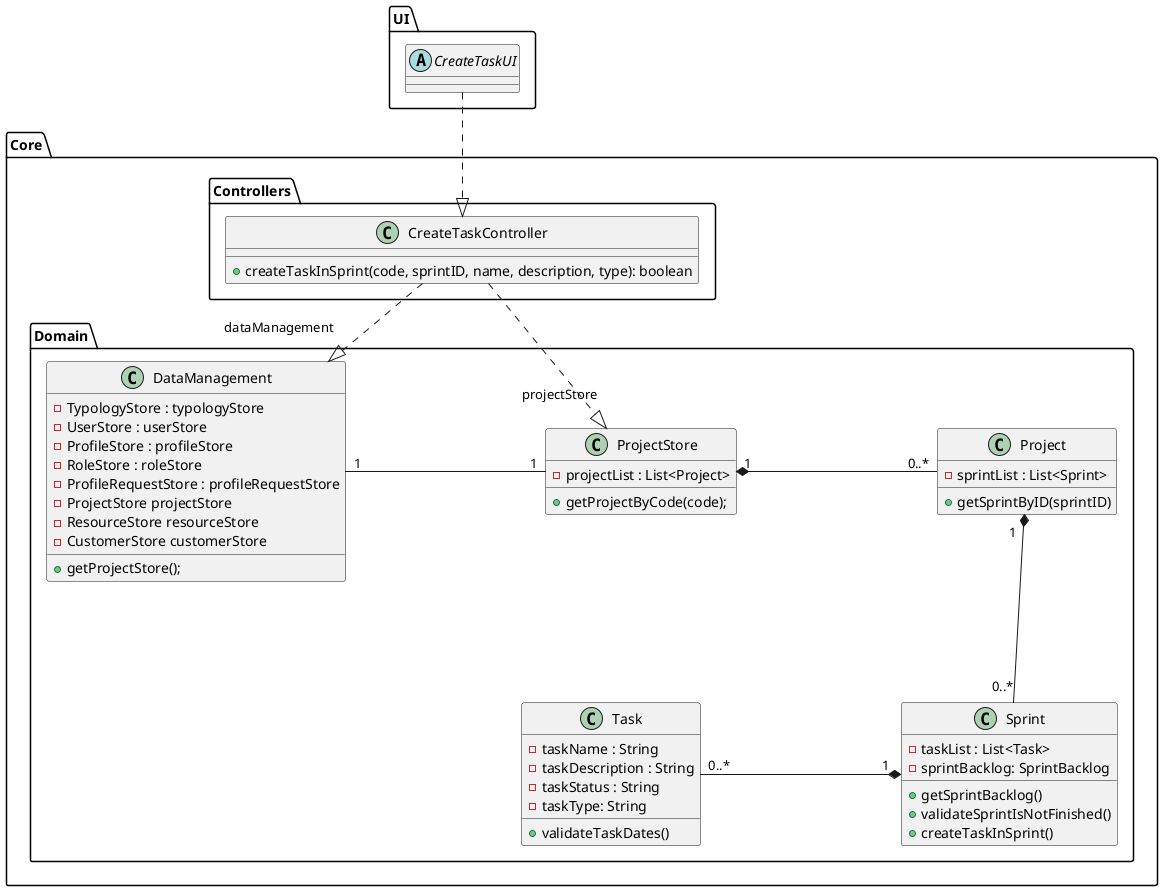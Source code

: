 @startuml
'https://plantuml.com/class-diagram

package UI{
abstract class CreateTaskUI
}

package "Core"{
    package "Controllers" {

        class CreateTaskController {
        +createTaskInSprint(code, sprintID, name, description, type): boolean
        }
        }
        CreateTaskUI ..|>  CreateTaskController

        package "Domain"{
        class DataManagement{
        -TypologyStore : typologyStore
        -UserStore : userStore
        -ProfileStore : profileStore
        -RoleStore : roleStore
        -ProfileRequestStore : profileRequestStore
        -ProjectStore projectStore
        -ResourceStore resourceStore
        -CustomerStore customerStore

        +getProjectStore();
        }

        class ProjectStore{
        -projectList : List<Project>
        +getProjectByCode(code);
        }

        class Project{
        -sprintList : List<Sprint>
        +getSprintByID(sprintID)
        }

        class Sprint{
        -taskList : List<Task>
        -sprintBacklog: SprintBacklog
        +getSprintBacklog()
        +validateSprintIsNotFinished()
        +createTaskInSprint()
        }

        class Task{
        -taskName : String
        -taskDescription : String
        -taskStatus : String
        -taskType: String
        +validateTaskDates()
        }



        CreateTaskController ..|> "dataManagement\n" DataManagement
        CreateTaskController ..|> "projectStore\l" ProjectStore
        DataManagement "1" - "1" ProjectStore
        ProjectStore "1  " *-right-- "0..*" Project
        Project "1  " *--- "0..*" Sprint
        Sprint "1 " *-left-- "0..*" Task



skinparam nodesep 200

}
}
@enduml